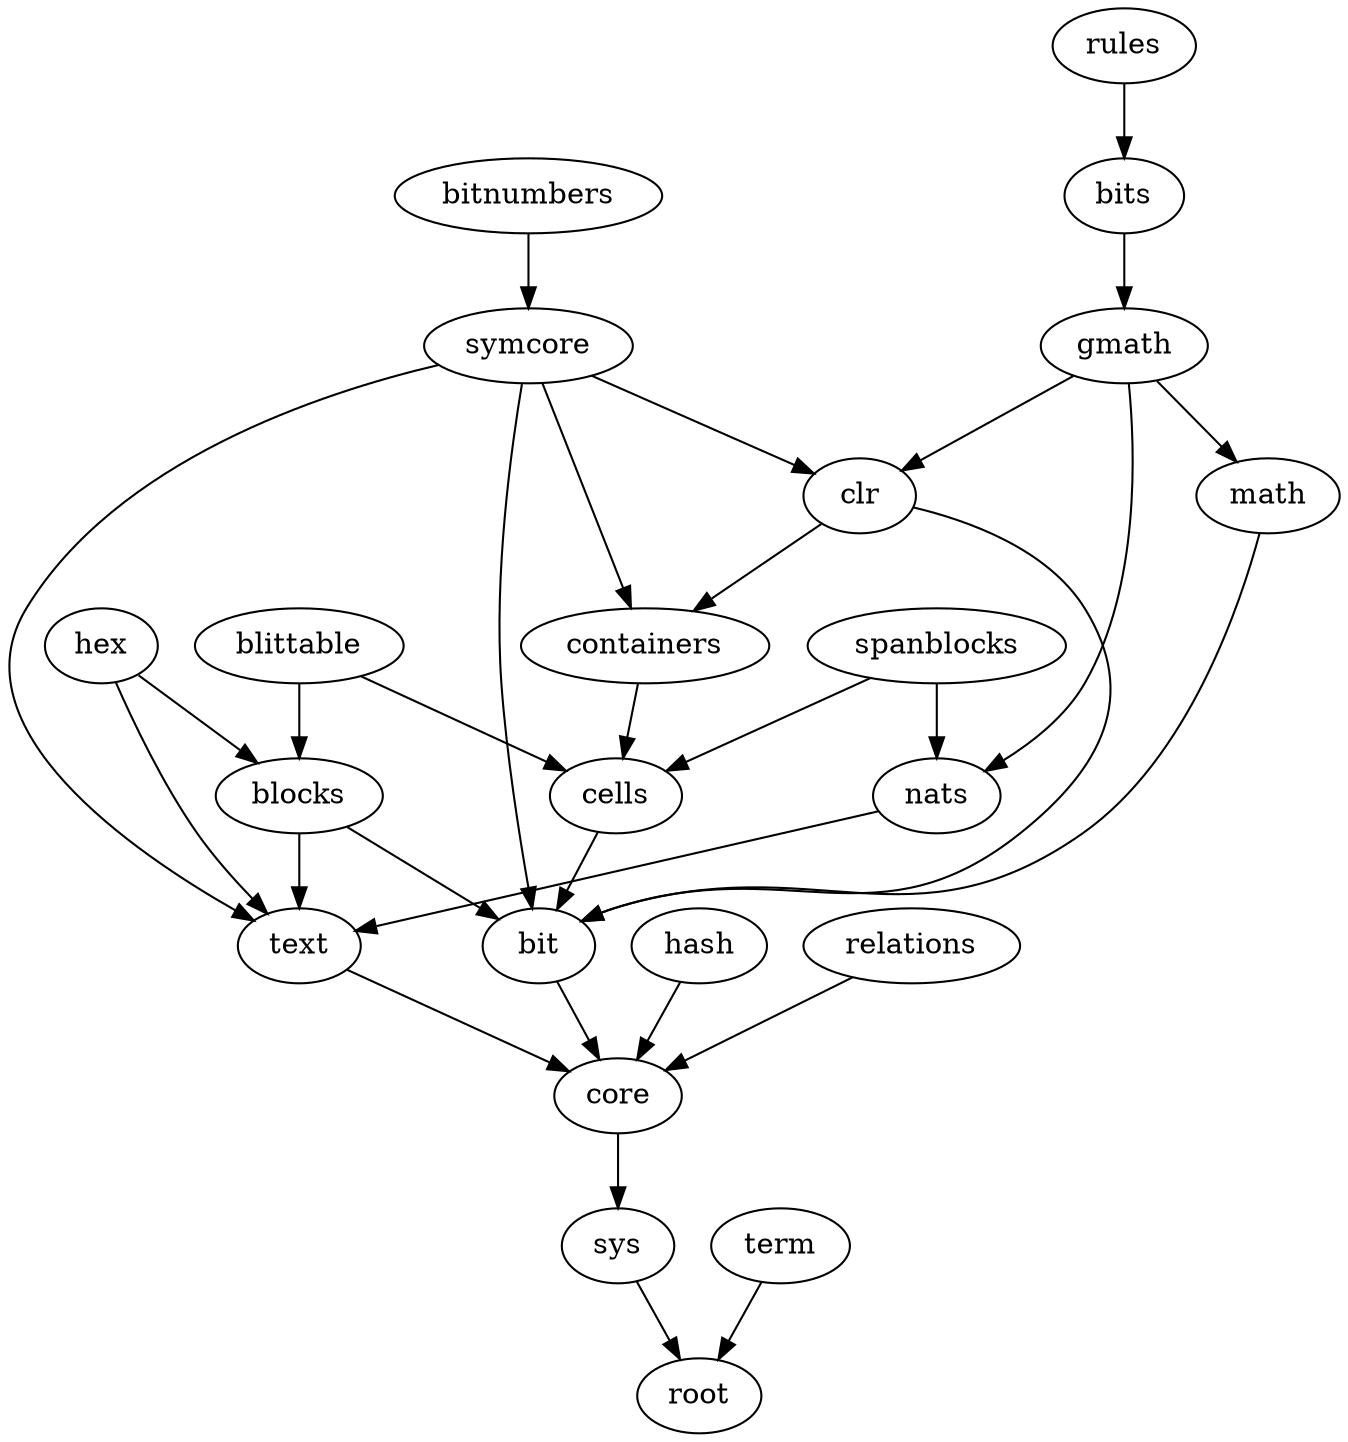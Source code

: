 digraph Components {

    bit -> core
    bitnumbers -> symcore
    bits -> gmath
    blittable -> blocks
    blittable -> cells
    blocks -> text
    blocks -> bit
    cells -> bit
    clr -> containers
    clr -> bit
    containers -> cells
    core -> sys -> root
    gmath -> clr
    gmath -> nats
    gmath -> math
    hash -> core
    hex -> blocks
    hex -> text
    math -> bit
    nats -> text
    relations -> core
    rules -> bits
    spanblocks -> cells
    spanblocks -> nats
    symcore -> containers
    symcore -> clr
    symcore -> bit
    symcore -> text
    term -> root
    text -> core



}